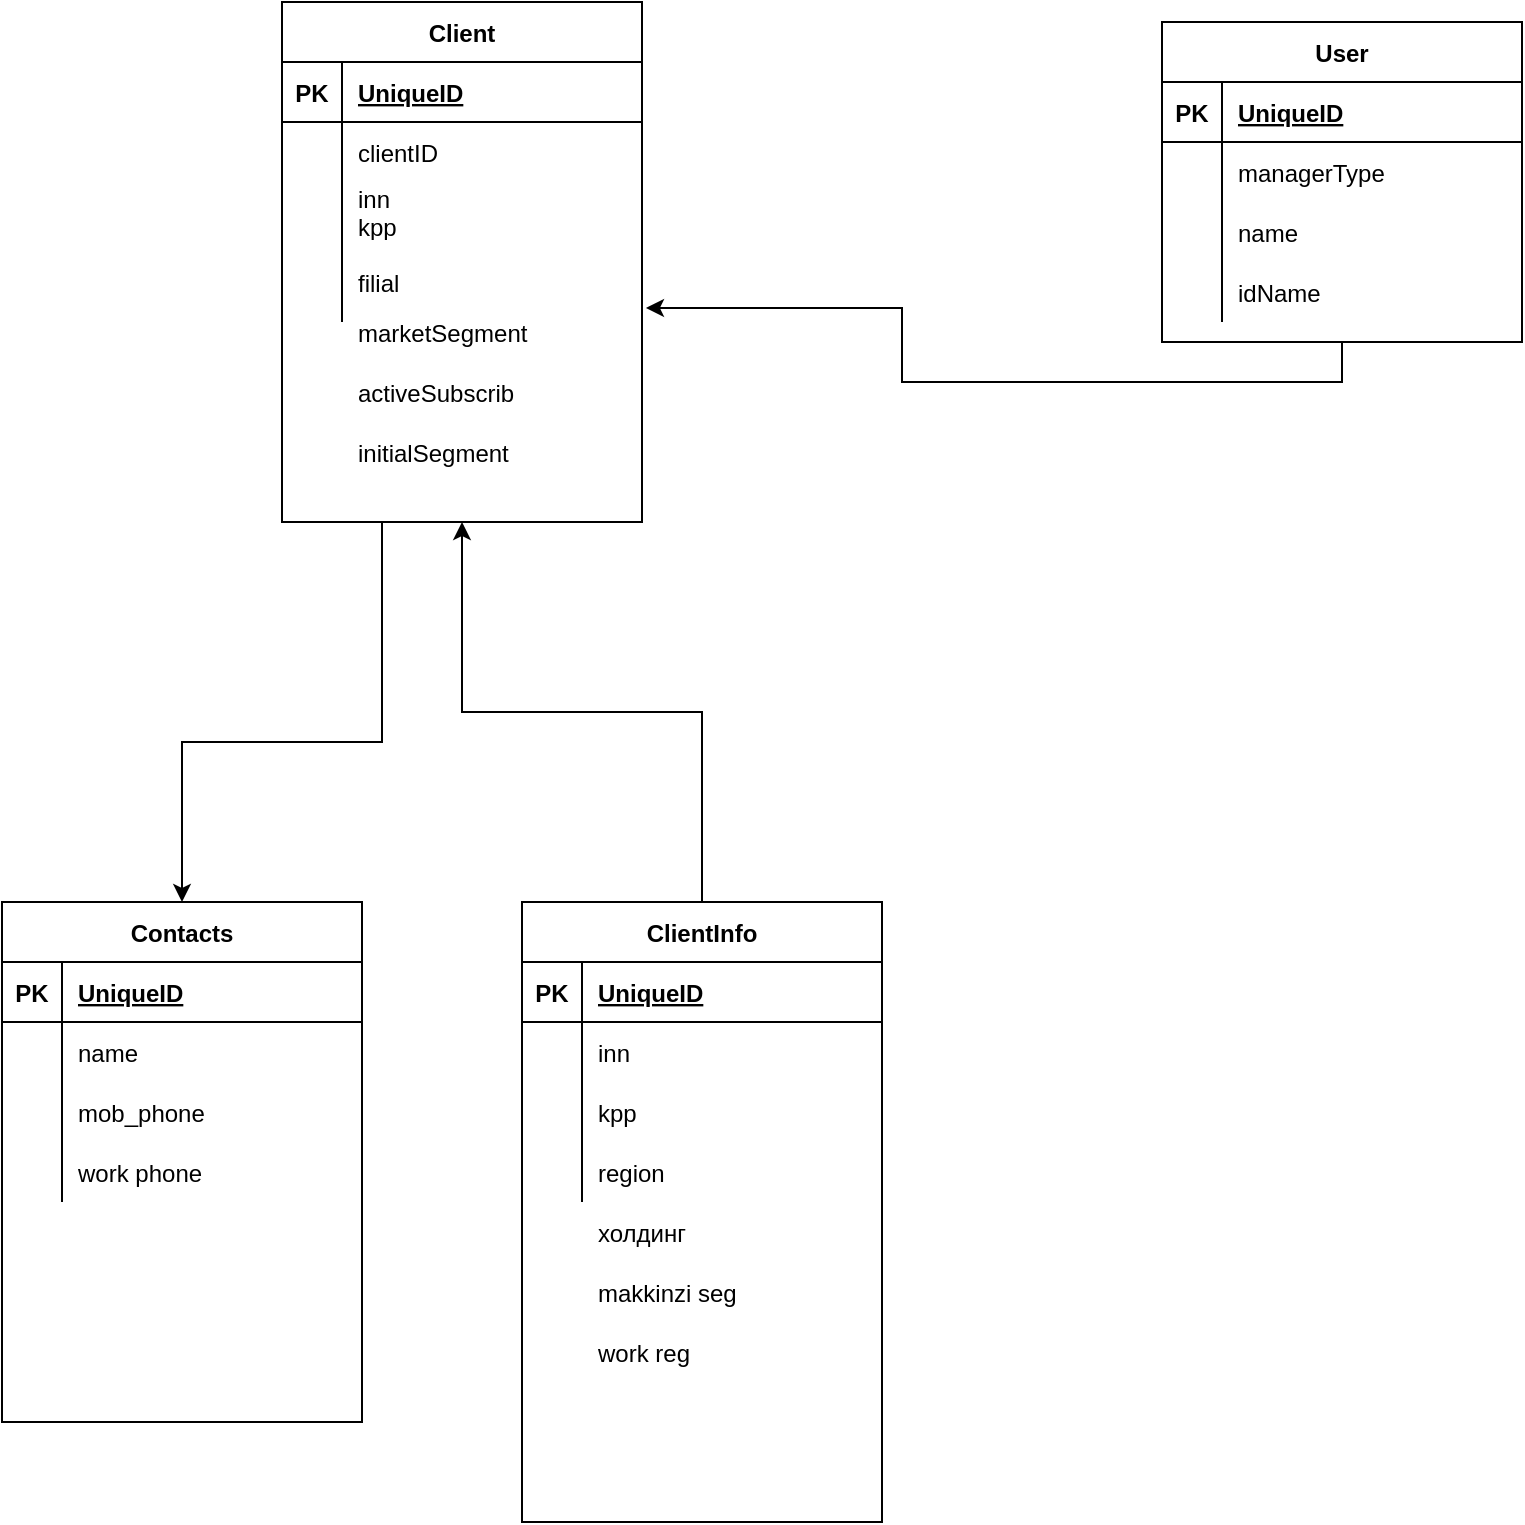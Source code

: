<mxfile version="13.7.1" type="github">
  <diagram id="R2lEEEUBdFMjLlhIrx00" name="Page-1">
    <mxGraphModel dx="2272" dy="745" grid="1" gridSize="10" guides="1" tooltips="1" connect="1" arrows="1" fold="1" page="1" pageScale="1" pageWidth="850" pageHeight="1100" math="0" shadow="0" extFonts="Permanent Marker^https://fonts.googleapis.com/css?family=Permanent+Marker">
      <root>
        <mxCell id="0" />
        <mxCell id="1" parent="0" />
        <mxCell id="ZXmYxjLJ8FQTE1aZ_M2b-59" style="edgeStyle=orthogonalEdgeStyle;rounded=0;orthogonalLoop=1;jettySize=auto;html=1;exitX=0.5;exitY=0;exitDx=0;exitDy=0;entryX=0.5;entryY=1;entryDx=0;entryDy=0;" edge="1" parent="1" source="ZXmYxjLJ8FQTE1aZ_M2b-41" target="ZXmYxjLJ8FQTE1aZ_M2b-2">
          <mxGeometry relative="1" as="geometry" />
        </mxCell>
        <mxCell id="ZXmYxjLJ8FQTE1aZ_M2b-41" value="ClientInfo" style="shape=table;startSize=30;container=1;collapsible=1;childLayout=tableLayout;fixedRows=1;rowLines=0;fontStyle=1;align=center;resizeLast=1;" vertex="1" parent="1">
          <mxGeometry x="120" y="480" width="180" height="310" as="geometry" />
        </mxCell>
        <mxCell id="ZXmYxjLJ8FQTE1aZ_M2b-42" value="" style="shape=partialRectangle;collapsible=0;dropTarget=0;pointerEvents=0;fillColor=none;top=0;left=0;bottom=1;right=0;points=[[0,0.5],[1,0.5]];portConstraint=eastwest;" vertex="1" parent="ZXmYxjLJ8FQTE1aZ_M2b-41">
          <mxGeometry y="30" width="180" height="30" as="geometry" />
        </mxCell>
        <mxCell id="ZXmYxjLJ8FQTE1aZ_M2b-43" value="PK" style="shape=partialRectangle;connectable=0;fillColor=none;top=0;left=0;bottom=0;right=0;fontStyle=1;overflow=hidden;" vertex="1" parent="ZXmYxjLJ8FQTE1aZ_M2b-42">
          <mxGeometry width="30" height="30" as="geometry" />
        </mxCell>
        <mxCell id="ZXmYxjLJ8FQTE1aZ_M2b-44" value="UniqueID" style="shape=partialRectangle;connectable=0;fillColor=none;top=0;left=0;bottom=0;right=0;align=left;spacingLeft=6;fontStyle=5;overflow=hidden;" vertex="1" parent="ZXmYxjLJ8FQTE1aZ_M2b-42">
          <mxGeometry x="30" width="150" height="30" as="geometry" />
        </mxCell>
        <mxCell id="ZXmYxjLJ8FQTE1aZ_M2b-45" value="" style="shape=partialRectangle;collapsible=0;dropTarget=0;pointerEvents=0;fillColor=none;top=0;left=0;bottom=0;right=0;points=[[0,0.5],[1,0.5]];portConstraint=eastwest;" vertex="1" parent="ZXmYxjLJ8FQTE1aZ_M2b-41">
          <mxGeometry y="60" width="180" height="30" as="geometry" />
        </mxCell>
        <mxCell id="ZXmYxjLJ8FQTE1aZ_M2b-46" value="" style="shape=partialRectangle;connectable=0;fillColor=none;top=0;left=0;bottom=0;right=0;editable=1;overflow=hidden;" vertex="1" parent="ZXmYxjLJ8FQTE1aZ_M2b-45">
          <mxGeometry width="30" height="30" as="geometry" />
        </mxCell>
        <mxCell id="ZXmYxjLJ8FQTE1aZ_M2b-47" value="inn" style="shape=partialRectangle;connectable=0;fillColor=none;top=0;left=0;bottom=0;right=0;align=left;spacingLeft=6;overflow=hidden;" vertex="1" parent="ZXmYxjLJ8FQTE1aZ_M2b-45">
          <mxGeometry x="30" width="150" height="30" as="geometry" />
        </mxCell>
        <mxCell id="ZXmYxjLJ8FQTE1aZ_M2b-48" value="" style="shape=partialRectangle;collapsible=0;dropTarget=0;pointerEvents=0;fillColor=none;top=0;left=0;bottom=0;right=0;points=[[0,0.5],[1,0.5]];portConstraint=eastwest;" vertex="1" parent="ZXmYxjLJ8FQTE1aZ_M2b-41">
          <mxGeometry y="90" width="180" height="30" as="geometry" />
        </mxCell>
        <mxCell id="ZXmYxjLJ8FQTE1aZ_M2b-49" value="" style="shape=partialRectangle;connectable=0;fillColor=none;top=0;left=0;bottom=0;right=0;editable=1;overflow=hidden;" vertex="1" parent="ZXmYxjLJ8FQTE1aZ_M2b-48">
          <mxGeometry width="30" height="30" as="geometry" />
        </mxCell>
        <mxCell id="ZXmYxjLJ8FQTE1aZ_M2b-50" value="kpp" style="shape=partialRectangle;connectable=0;fillColor=none;top=0;left=0;bottom=0;right=0;align=left;spacingLeft=6;overflow=hidden;" vertex="1" parent="ZXmYxjLJ8FQTE1aZ_M2b-48">
          <mxGeometry x="30" width="150" height="30" as="geometry" />
        </mxCell>
        <mxCell id="ZXmYxjLJ8FQTE1aZ_M2b-51" value="" style="shape=partialRectangle;collapsible=0;dropTarget=0;pointerEvents=0;fillColor=none;top=0;left=0;bottom=0;right=0;points=[[0,0.5],[1,0.5]];portConstraint=eastwest;" vertex="1" parent="ZXmYxjLJ8FQTE1aZ_M2b-41">
          <mxGeometry y="120" width="180" height="30" as="geometry" />
        </mxCell>
        <mxCell id="ZXmYxjLJ8FQTE1aZ_M2b-52" value="" style="shape=partialRectangle;connectable=0;fillColor=none;top=0;left=0;bottom=0;right=0;editable=1;overflow=hidden;" vertex="1" parent="ZXmYxjLJ8FQTE1aZ_M2b-51">
          <mxGeometry width="30" height="30" as="geometry" />
        </mxCell>
        <mxCell id="ZXmYxjLJ8FQTE1aZ_M2b-53" value="region" style="shape=partialRectangle;connectable=0;fillColor=none;top=0;left=0;bottom=0;right=0;align=left;spacingLeft=6;overflow=hidden;" vertex="1" parent="ZXmYxjLJ8FQTE1aZ_M2b-51">
          <mxGeometry x="30" width="150" height="30" as="geometry" />
        </mxCell>
        <mxCell id="ZXmYxjLJ8FQTE1aZ_M2b-28" value="Contacts" style="shape=table;startSize=30;container=1;collapsible=1;childLayout=tableLayout;fixedRows=1;rowLines=0;fontStyle=1;align=center;resizeLast=1;" vertex="1" parent="1">
          <mxGeometry x="-140" y="480" width="180" height="260" as="geometry" />
        </mxCell>
        <mxCell id="ZXmYxjLJ8FQTE1aZ_M2b-29" value="" style="shape=partialRectangle;collapsible=0;dropTarget=0;pointerEvents=0;fillColor=none;top=0;left=0;bottom=1;right=0;points=[[0,0.5],[1,0.5]];portConstraint=eastwest;" vertex="1" parent="ZXmYxjLJ8FQTE1aZ_M2b-28">
          <mxGeometry y="30" width="180" height="30" as="geometry" />
        </mxCell>
        <mxCell id="ZXmYxjLJ8FQTE1aZ_M2b-30" value="PK" style="shape=partialRectangle;connectable=0;fillColor=none;top=0;left=0;bottom=0;right=0;fontStyle=1;overflow=hidden;" vertex="1" parent="ZXmYxjLJ8FQTE1aZ_M2b-29">
          <mxGeometry width="30" height="30" as="geometry" />
        </mxCell>
        <mxCell id="ZXmYxjLJ8FQTE1aZ_M2b-31" value="UniqueID" style="shape=partialRectangle;connectable=0;fillColor=none;top=0;left=0;bottom=0;right=0;align=left;spacingLeft=6;fontStyle=5;overflow=hidden;" vertex="1" parent="ZXmYxjLJ8FQTE1aZ_M2b-29">
          <mxGeometry x="30" width="150" height="30" as="geometry" />
        </mxCell>
        <mxCell id="ZXmYxjLJ8FQTE1aZ_M2b-32" value="" style="shape=partialRectangle;collapsible=0;dropTarget=0;pointerEvents=0;fillColor=none;top=0;left=0;bottom=0;right=0;points=[[0,0.5],[1,0.5]];portConstraint=eastwest;" vertex="1" parent="ZXmYxjLJ8FQTE1aZ_M2b-28">
          <mxGeometry y="60" width="180" height="30" as="geometry" />
        </mxCell>
        <mxCell id="ZXmYxjLJ8FQTE1aZ_M2b-33" value="" style="shape=partialRectangle;connectable=0;fillColor=none;top=0;left=0;bottom=0;right=0;editable=1;overflow=hidden;" vertex="1" parent="ZXmYxjLJ8FQTE1aZ_M2b-32">
          <mxGeometry width="30" height="30" as="geometry" />
        </mxCell>
        <mxCell id="ZXmYxjLJ8FQTE1aZ_M2b-34" value="name" style="shape=partialRectangle;connectable=0;fillColor=none;top=0;left=0;bottom=0;right=0;align=left;spacingLeft=6;overflow=hidden;" vertex="1" parent="ZXmYxjLJ8FQTE1aZ_M2b-32">
          <mxGeometry x="30" width="150" height="30" as="geometry" />
        </mxCell>
        <mxCell id="ZXmYxjLJ8FQTE1aZ_M2b-35" value="" style="shape=partialRectangle;collapsible=0;dropTarget=0;pointerEvents=0;fillColor=none;top=0;left=0;bottom=0;right=0;points=[[0,0.5],[1,0.5]];portConstraint=eastwest;" vertex="1" parent="ZXmYxjLJ8FQTE1aZ_M2b-28">
          <mxGeometry y="90" width="180" height="30" as="geometry" />
        </mxCell>
        <mxCell id="ZXmYxjLJ8FQTE1aZ_M2b-36" value="" style="shape=partialRectangle;connectable=0;fillColor=none;top=0;left=0;bottom=0;right=0;editable=1;overflow=hidden;" vertex="1" parent="ZXmYxjLJ8FQTE1aZ_M2b-35">
          <mxGeometry width="30" height="30" as="geometry" />
        </mxCell>
        <mxCell id="ZXmYxjLJ8FQTE1aZ_M2b-37" value="mob_phone" style="shape=partialRectangle;connectable=0;fillColor=none;top=0;left=0;bottom=0;right=0;align=left;spacingLeft=6;overflow=hidden;" vertex="1" parent="ZXmYxjLJ8FQTE1aZ_M2b-35">
          <mxGeometry x="30" width="150" height="30" as="geometry" />
        </mxCell>
        <mxCell id="ZXmYxjLJ8FQTE1aZ_M2b-38" value="" style="shape=partialRectangle;collapsible=0;dropTarget=0;pointerEvents=0;fillColor=none;top=0;left=0;bottom=0;right=0;points=[[0,0.5],[1,0.5]];portConstraint=eastwest;" vertex="1" parent="ZXmYxjLJ8FQTE1aZ_M2b-28">
          <mxGeometry y="120" width="180" height="30" as="geometry" />
        </mxCell>
        <mxCell id="ZXmYxjLJ8FQTE1aZ_M2b-39" value="" style="shape=partialRectangle;connectable=0;fillColor=none;top=0;left=0;bottom=0;right=0;editable=1;overflow=hidden;" vertex="1" parent="ZXmYxjLJ8FQTE1aZ_M2b-38">
          <mxGeometry width="30" height="30" as="geometry" />
        </mxCell>
        <mxCell id="ZXmYxjLJ8FQTE1aZ_M2b-40" value="work phone" style="shape=partialRectangle;connectable=0;fillColor=none;top=0;left=0;bottom=0;right=0;align=left;spacingLeft=6;overflow=hidden;" vertex="1" parent="ZXmYxjLJ8FQTE1aZ_M2b-38">
          <mxGeometry x="30" width="150" height="30" as="geometry" />
        </mxCell>
        <mxCell id="ZXmYxjLJ8FQTE1aZ_M2b-55" style="edgeStyle=orthogonalEdgeStyle;rounded=0;orthogonalLoop=1;jettySize=auto;html=1;" edge="1" parent="1" source="ZXmYxjLJ8FQTE1aZ_M2b-2" target="ZXmYxjLJ8FQTE1aZ_M2b-28">
          <mxGeometry relative="1" as="geometry">
            <Array as="points">
              <mxPoint x="50" y="400" />
              <mxPoint x="-50" y="400" />
            </Array>
          </mxGeometry>
        </mxCell>
        <mxCell id="ZXmYxjLJ8FQTE1aZ_M2b-2" value="Client" style="shape=table;startSize=30;container=1;collapsible=1;childLayout=tableLayout;fixedRows=1;rowLines=0;fontStyle=1;align=center;resizeLast=1;" vertex="1" parent="1">
          <mxGeometry y="30" width="180" height="260" as="geometry" />
        </mxCell>
        <mxCell id="ZXmYxjLJ8FQTE1aZ_M2b-3" value="" style="shape=partialRectangle;collapsible=0;dropTarget=0;pointerEvents=0;fillColor=none;top=0;left=0;bottom=1;right=0;points=[[0,0.5],[1,0.5]];portConstraint=eastwest;" vertex="1" parent="ZXmYxjLJ8FQTE1aZ_M2b-2">
          <mxGeometry y="30" width="180" height="30" as="geometry" />
        </mxCell>
        <mxCell id="ZXmYxjLJ8FQTE1aZ_M2b-4" value="PK" style="shape=partialRectangle;connectable=0;fillColor=none;top=0;left=0;bottom=0;right=0;fontStyle=1;overflow=hidden;" vertex="1" parent="ZXmYxjLJ8FQTE1aZ_M2b-3">
          <mxGeometry width="30" height="30" as="geometry" />
        </mxCell>
        <mxCell id="ZXmYxjLJ8FQTE1aZ_M2b-5" value="UniqueID" style="shape=partialRectangle;connectable=0;fillColor=none;top=0;left=0;bottom=0;right=0;align=left;spacingLeft=6;fontStyle=5;overflow=hidden;" vertex="1" parent="ZXmYxjLJ8FQTE1aZ_M2b-3">
          <mxGeometry x="30" width="150" height="30" as="geometry" />
        </mxCell>
        <mxCell id="ZXmYxjLJ8FQTE1aZ_M2b-6" value="" style="shape=partialRectangle;collapsible=0;dropTarget=0;pointerEvents=0;fillColor=none;top=0;left=0;bottom=0;right=0;points=[[0,0.5],[1,0.5]];portConstraint=eastwest;" vertex="1" parent="ZXmYxjLJ8FQTE1aZ_M2b-2">
          <mxGeometry y="60" width="180" height="30" as="geometry" />
        </mxCell>
        <mxCell id="ZXmYxjLJ8FQTE1aZ_M2b-7" value="" style="shape=partialRectangle;connectable=0;fillColor=none;top=0;left=0;bottom=0;right=0;editable=1;overflow=hidden;" vertex="1" parent="ZXmYxjLJ8FQTE1aZ_M2b-6">
          <mxGeometry width="30" height="30" as="geometry" />
        </mxCell>
        <mxCell id="ZXmYxjLJ8FQTE1aZ_M2b-8" value="clientID" style="shape=partialRectangle;connectable=0;fillColor=none;top=0;left=0;bottom=0;right=0;align=left;spacingLeft=6;overflow=hidden;" vertex="1" parent="ZXmYxjLJ8FQTE1aZ_M2b-6">
          <mxGeometry x="30" width="150" height="30" as="geometry" />
        </mxCell>
        <mxCell id="ZXmYxjLJ8FQTE1aZ_M2b-9" value="" style="shape=partialRectangle;collapsible=0;dropTarget=0;pointerEvents=0;fillColor=none;top=0;left=0;bottom=0;right=0;points=[[0,0.5],[1,0.5]];portConstraint=eastwest;" vertex="1" parent="ZXmYxjLJ8FQTE1aZ_M2b-2">
          <mxGeometry y="90" width="180" height="30" as="geometry" />
        </mxCell>
        <mxCell id="ZXmYxjLJ8FQTE1aZ_M2b-10" value="" style="shape=partialRectangle;connectable=0;fillColor=none;top=0;left=0;bottom=0;right=0;editable=1;overflow=hidden;" vertex="1" parent="ZXmYxjLJ8FQTE1aZ_M2b-9">
          <mxGeometry width="30" height="30" as="geometry" />
        </mxCell>
        <mxCell id="ZXmYxjLJ8FQTE1aZ_M2b-11" value="inn&#xa;kpp" style="shape=partialRectangle;connectable=0;fillColor=none;top=0;left=0;bottom=0;right=0;align=left;spacingLeft=6;overflow=hidden;" vertex="1" parent="ZXmYxjLJ8FQTE1aZ_M2b-9">
          <mxGeometry x="30" width="150" height="30" as="geometry" />
        </mxCell>
        <mxCell id="ZXmYxjLJ8FQTE1aZ_M2b-12" value="" style="shape=partialRectangle;collapsible=0;dropTarget=0;pointerEvents=0;fillColor=none;top=0;left=0;bottom=0;right=0;points=[[0,0.5],[1,0.5]];portConstraint=eastwest;" vertex="1" parent="ZXmYxjLJ8FQTE1aZ_M2b-2">
          <mxGeometry y="120" width="180" height="40" as="geometry" />
        </mxCell>
        <mxCell id="ZXmYxjLJ8FQTE1aZ_M2b-13" value="" style="shape=partialRectangle;connectable=0;fillColor=none;top=0;left=0;bottom=0;right=0;editable=1;overflow=hidden;" vertex="1" parent="ZXmYxjLJ8FQTE1aZ_M2b-12">
          <mxGeometry width="30" height="40" as="geometry" />
        </mxCell>
        <mxCell id="ZXmYxjLJ8FQTE1aZ_M2b-14" value="filial" style="shape=partialRectangle;connectable=0;fillColor=none;top=0;left=0;bottom=0;right=0;align=left;spacingLeft=6;overflow=hidden;" vertex="1" parent="ZXmYxjLJ8FQTE1aZ_M2b-12">
          <mxGeometry x="30" width="150" height="40" as="geometry" />
        </mxCell>
        <mxCell id="ZXmYxjLJ8FQTE1aZ_M2b-58" style="edgeStyle=orthogonalEdgeStyle;rounded=0;orthogonalLoop=1;jettySize=auto;html=1;exitX=0.5;exitY=1;exitDx=0;exitDy=0;entryX=1.011;entryY=0.825;entryDx=0;entryDy=0;entryPerimeter=0;" edge="1" parent="1" source="ZXmYxjLJ8FQTE1aZ_M2b-15" target="ZXmYxjLJ8FQTE1aZ_M2b-12">
          <mxGeometry relative="1" as="geometry" />
        </mxCell>
        <mxCell id="ZXmYxjLJ8FQTE1aZ_M2b-15" value="User" style="shape=table;startSize=30;container=1;collapsible=1;childLayout=tableLayout;fixedRows=1;rowLines=0;fontStyle=1;align=center;resizeLast=1;" vertex="1" parent="1">
          <mxGeometry x="440" y="40" width="180" height="160" as="geometry" />
        </mxCell>
        <mxCell id="ZXmYxjLJ8FQTE1aZ_M2b-16" value="" style="shape=partialRectangle;collapsible=0;dropTarget=0;pointerEvents=0;fillColor=none;top=0;left=0;bottom=1;right=0;points=[[0,0.5],[1,0.5]];portConstraint=eastwest;" vertex="1" parent="ZXmYxjLJ8FQTE1aZ_M2b-15">
          <mxGeometry y="30" width="180" height="30" as="geometry" />
        </mxCell>
        <mxCell id="ZXmYxjLJ8FQTE1aZ_M2b-17" value="PK" style="shape=partialRectangle;connectable=0;fillColor=none;top=0;left=0;bottom=0;right=0;fontStyle=1;overflow=hidden;" vertex="1" parent="ZXmYxjLJ8FQTE1aZ_M2b-16">
          <mxGeometry width="30" height="30" as="geometry" />
        </mxCell>
        <mxCell id="ZXmYxjLJ8FQTE1aZ_M2b-18" value="UniqueID" style="shape=partialRectangle;connectable=0;fillColor=none;top=0;left=0;bottom=0;right=0;align=left;spacingLeft=6;fontStyle=5;overflow=hidden;" vertex="1" parent="ZXmYxjLJ8FQTE1aZ_M2b-16">
          <mxGeometry x="30" width="150" height="30" as="geometry" />
        </mxCell>
        <mxCell id="ZXmYxjLJ8FQTE1aZ_M2b-19" value="" style="shape=partialRectangle;collapsible=0;dropTarget=0;pointerEvents=0;fillColor=none;top=0;left=0;bottom=0;right=0;points=[[0,0.5],[1,0.5]];portConstraint=eastwest;" vertex="1" parent="ZXmYxjLJ8FQTE1aZ_M2b-15">
          <mxGeometry y="60" width="180" height="30" as="geometry" />
        </mxCell>
        <mxCell id="ZXmYxjLJ8FQTE1aZ_M2b-20" value="" style="shape=partialRectangle;connectable=0;fillColor=none;top=0;left=0;bottom=0;right=0;editable=1;overflow=hidden;" vertex="1" parent="ZXmYxjLJ8FQTE1aZ_M2b-19">
          <mxGeometry width="30" height="30" as="geometry" />
        </mxCell>
        <mxCell id="ZXmYxjLJ8FQTE1aZ_M2b-21" value="managerType" style="shape=partialRectangle;connectable=0;fillColor=none;top=0;left=0;bottom=0;right=0;align=left;spacingLeft=6;overflow=hidden;" vertex="1" parent="ZXmYxjLJ8FQTE1aZ_M2b-19">
          <mxGeometry x="30" width="150" height="30" as="geometry" />
        </mxCell>
        <mxCell id="ZXmYxjLJ8FQTE1aZ_M2b-22" value="" style="shape=partialRectangle;collapsible=0;dropTarget=0;pointerEvents=0;fillColor=none;top=0;left=0;bottom=0;right=0;points=[[0,0.5],[1,0.5]];portConstraint=eastwest;" vertex="1" parent="ZXmYxjLJ8FQTE1aZ_M2b-15">
          <mxGeometry y="90" width="180" height="30" as="geometry" />
        </mxCell>
        <mxCell id="ZXmYxjLJ8FQTE1aZ_M2b-23" value="" style="shape=partialRectangle;connectable=0;fillColor=none;top=0;left=0;bottom=0;right=0;editable=1;overflow=hidden;" vertex="1" parent="ZXmYxjLJ8FQTE1aZ_M2b-22">
          <mxGeometry width="30" height="30" as="geometry" />
        </mxCell>
        <mxCell id="ZXmYxjLJ8FQTE1aZ_M2b-24" value="name" style="shape=partialRectangle;connectable=0;fillColor=none;top=0;left=0;bottom=0;right=0;align=left;spacingLeft=6;overflow=hidden;" vertex="1" parent="ZXmYxjLJ8FQTE1aZ_M2b-22">
          <mxGeometry x="30" width="150" height="30" as="geometry" />
        </mxCell>
        <mxCell id="ZXmYxjLJ8FQTE1aZ_M2b-25" value="" style="shape=partialRectangle;collapsible=0;dropTarget=0;pointerEvents=0;fillColor=none;top=0;left=0;bottom=0;right=0;points=[[0,0.5],[1,0.5]];portConstraint=eastwest;" vertex="1" parent="ZXmYxjLJ8FQTE1aZ_M2b-15">
          <mxGeometry y="120" width="180" height="30" as="geometry" />
        </mxCell>
        <mxCell id="ZXmYxjLJ8FQTE1aZ_M2b-26" value="" style="shape=partialRectangle;connectable=0;fillColor=none;top=0;left=0;bottom=0;right=0;editable=1;overflow=hidden;" vertex="1" parent="ZXmYxjLJ8FQTE1aZ_M2b-25">
          <mxGeometry width="30" height="30" as="geometry" />
        </mxCell>
        <mxCell id="ZXmYxjLJ8FQTE1aZ_M2b-27" value="idName" style="shape=partialRectangle;connectable=0;fillColor=none;top=0;left=0;bottom=0;right=0;align=left;spacingLeft=6;overflow=hidden;" vertex="1" parent="ZXmYxjLJ8FQTE1aZ_M2b-25">
          <mxGeometry x="30" width="150" height="30" as="geometry" />
        </mxCell>
        <mxCell id="ZXmYxjLJ8FQTE1aZ_M2b-61" value="marketSegment" style="shape=partialRectangle;connectable=0;fillColor=none;top=0;left=0;bottom=0;right=0;align=left;spacingLeft=6;overflow=hidden;" vertex="1" parent="1">
          <mxGeometry x="30" y="180" width="150" height="30" as="geometry" />
        </mxCell>
        <mxCell id="ZXmYxjLJ8FQTE1aZ_M2b-62" value="" style="shape=partialRectangle;connectable=0;fillColor=none;top=0;left=0;bottom=0;right=0;align=left;spacingLeft=6;overflow=hidden;" vertex="1" parent="1">
          <mxGeometry x="30" y="250" width="150" height="30" as="geometry" />
        </mxCell>
        <mxCell id="ZXmYxjLJ8FQTE1aZ_M2b-63" value="activeSubscrib" style="shape=partialRectangle;connectable=0;fillColor=none;top=0;left=0;bottom=0;right=0;align=left;spacingLeft=6;overflow=hidden;" vertex="1" parent="1">
          <mxGeometry x="30" y="210" width="150" height="30" as="geometry" />
        </mxCell>
        <mxCell id="ZXmYxjLJ8FQTE1aZ_M2b-64" value="initialSegment" style="shape=partialRectangle;connectable=0;fillColor=none;top=0;left=0;bottom=0;right=0;align=left;spacingLeft=6;overflow=hidden;" vertex="1" parent="1">
          <mxGeometry x="30" y="240" width="150" height="30" as="geometry" />
        </mxCell>
        <mxCell id="ZXmYxjLJ8FQTE1aZ_M2b-66" value="холдинг" style="shape=partialRectangle;connectable=0;fillColor=none;top=0;left=0;bottom=0;right=0;align=left;spacingLeft=6;overflow=hidden;" vertex="1" parent="1">
          <mxGeometry x="150" y="630" width="150" height="30" as="geometry" />
        </mxCell>
        <mxCell id="ZXmYxjLJ8FQTE1aZ_M2b-67" value="makkinzi seg" style="shape=partialRectangle;connectable=0;fillColor=none;top=0;left=0;bottom=0;right=0;align=left;spacingLeft=6;overflow=hidden;" vertex="1" parent="1">
          <mxGeometry x="150" y="660" width="150" height="30" as="geometry" />
        </mxCell>
        <mxCell id="ZXmYxjLJ8FQTE1aZ_M2b-68" value="work reg" style="shape=partialRectangle;connectable=0;fillColor=none;top=0;left=0;bottom=0;right=0;align=left;spacingLeft=6;overflow=hidden;" vertex="1" parent="1">
          <mxGeometry x="150" y="690" width="150" height="30" as="geometry" />
        </mxCell>
      </root>
    </mxGraphModel>
  </diagram>
</mxfile>
